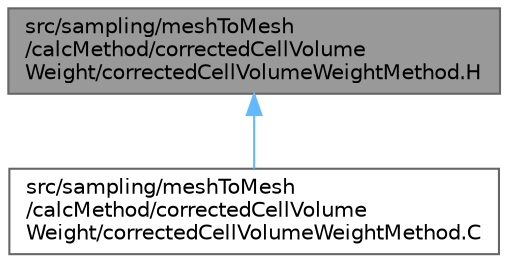 digraph "src/sampling/meshToMesh/calcMethod/correctedCellVolumeWeight/correctedCellVolumeWeightMethod.H"
{
 // LATEX_PDF_SIZE
  bgcolor="transparent";
  edge [fontname=Helvetica,fontsize=10,labelfontname=Helvetica,labelfontsize=10];
  node [fontname=Helvetica,fontsize=10,shape=box,height=0.2,width=0.4];
  Node1 [id="Node000001",label="src/sampling/meshToMesh\l/calcMethod/correctedCellVolume\lWeight/correctedCellVolumeWeightMethod.H",height=0.2,width=0.4,color="gray40", fillcolor="grey60", style="filled", fontcolor="black",tooltip=" "];
  Node1 -> Node2 [id="edge1_Node000001_Node000002",dir="back",color="steelblue1",style="solid",tooltip=" "];
  Node2 [id="Node000002",label="src/sampling/meshToMesh\l/calcMethod/correctedCellVolume\lWeight/correctedCellVolumeWeightMethod.C",height=0.2,width=0.4,color="grey40", fillcolor="white", style="filled",URL="$correctedCellVolumeWeightMethod_8C.html",tooltip=" "];
}
